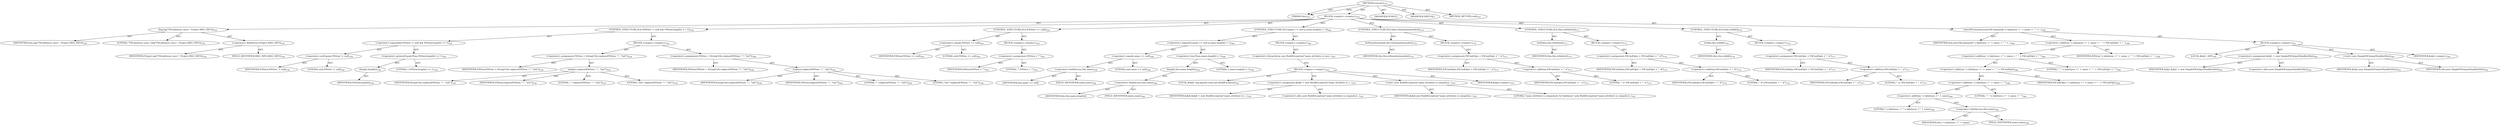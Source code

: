 digraph "execute" {  
"111669149703" [label = <(METHOD,execute)<SUB>155</SUB>> ]
"115964116996" [label = <(PARAM,this)<SUB>155</SUB>> ]
"25769803783" [label = <(BLOCK,&lt;empty&gt;,&lt;empty&gt;)<SUB>155</SUB>> ]
"30064771083" [label = <(log,log(&quot;P4Labelsync exec:&quot;, Project.MSG_INFO))<SUB>156</SUB>> ]
"68719476740" [label = <(IDENTIFIER,this,log(&quot;P4Labelsync exec:&quot;, Project.MSG_INFO))<SUB>156</SUB>> ]
"90194313216" [label = <(LITERAL,&quot;P4Labelsync exec:&quot;,log(&quot;P4Labelsync exec:&quot;, Project.MSG_INFO))<SUB>156</SUB>> ]
"30064771084" [label = <(&lt;operator&gt;.fieldAccess,Project.MSG_INFO)<SUB>156</SUB>> ]
"68719476753" [label = <(IDENTIFIER,Project,log(&quot;P4Labelsync exec:&quot;, Project.MSG_INFO))<SUB>156</SUB>> ]
"55834574855" [label = <(FIELD_IDENTIFIER,MSG_INFO,MSG_INFO)<SUB>156</SUB>> ]
"47244640256" [label = <(CONTROL_STRUCTURE,IF,if (P4View != null &amp;&amp; P4View.length() &gt;= 1))<SUB>158</SUB>> ]
"30064771085" [label = <(&lt;operator&gt;.logicalAnd,P4View != null &amp;&amp; P4View.length() &gt;= 1)<SUB>158</SUB>> ]
"30064771086" [label = <(&lt;operator&gt;.notEquals,P4View != null)<SUB>158</SUB>> ]
"68719476754" [label = <(IDENTIFIER,P4View,P4View != null)<SUB>158</SUB>> ]
"90194313217" [label = <(LITERAL,null,P4View != null)<SUB>158</SUB>> ]
"30064771087" [label = <(&lt;operator&gt;.greaterEqualsThan,P4View.length() &gt;= 1)<SUB>158</SUB>> ]
"30064771088" [label = <(length,length())<SUB>158</SUB>> ]
"68719476755" [label = <(IDENTIFIER,P4View,length())<SUB>158</SUB>> ]
"90194313218" [label = <(LITERAL,1,P4View.length() &gt;= 1)<SUB>158</SUB>> ]
"25769803784" [label = <(BLOCK,&lt;empty&gt;,&lt;empty&gt;)<SUB>158</SUB>> ]
"30064771089" [label = <(&lt;operator&gt;.assignment,P4View = StringUtils.replace(P4View, &quot;:&quot;, &quot;\n\t&quot;))<SUB>159</SUB>> ]
"68719476756" [label = <(IDENTIFIER,P4View,P4View = StringUtils.replace(P4View, &quot;:&quot;, &quot;\n\t&quot;))<SUB>159</SUB>> ]
"30064771090" [label = <(replace,replace(P4View, &quot;:&quot;, &quot;\n\t&quot;))<SUB>159</SUB>> ]
"68719476757" [label = <(IDENTIFIER,StringUtils,replace(P4View, &quot;:&quot;, &quot;\n\t&quot;))<SUB>159</SUB>> ]
"68719476758" [label = <(IDENTIFIER,P4View,replace(P4View, &quot;:&quot;, &quot;\n\t&quot;))<SUB>159</SUB>> ]
"90194313219" [label = <(LITERAL,&quot;:&quot;,replace(P4View, &quot;:&quot;, &quot;\n\t&quot;))<SUB>159</SUB>> ]
"90194313220" [label = <(LITERAL,&quot;\n\t&quot;,replace(P4View, &quot;:&quot;, &quot;\n\t&quot;))<SUB>159</SUB>> ]
"30064771091" [label = <(&lt;operator&gt;.assignment,P4View = StringUtils.replace(P4View, &quot;;&quot;, &quot;\n\t&quot;))<SUB>160</SUB>> ]
"68719476759" [label = <(IDENTIFIER,P4View,P4View = StringUtils.replace(P4View, &quot;;&quot;, &quot;\n\t&quot;))<SUB>160</SUB>> ]
"30064771092" [label = <(replace,replace(P4View, &quot;;&quot;, &quot;\n\t&quot;))<SUB>160</SUB>> ]
"68719476760" [label = <(IDENTIFIER,StringUtils,replace(P4View, &quot;;&quot;, &quot;\n\t&quot;))<SUB>160</SUB>> ]
"68719476761" [label = <(IDENTIFIER,P4View,replace(P4View, &quot;;&quot;, &quot;\n\t&quot;))<SUB>160</SUB>> ]
"90194313221" [label = <(LITERAL,&quot;;&quot;,replace(P4View, &quot;;&quot;, &quot;\n\t&quot;))<SUB>160</SUB>> ]
"90194313222" [label = <(LITERAL,&quot;\n\t&quot;,replace(P4View, &quot;;&quot;, &quot;\n\t&quot;))<SUB>160</SUB>> ]
"47244640257" [label = <(CONTROL_STRUCTURE,IF,if (P4View == null))<SUB>162</SUB>> ]
"30064771093" [label = <(&lt;operator&gt;.equals,P4View == null)<SUB>162</SUB>> ]
"68719476762" [label = <(IDENTIFIER,P4View,P4View == null)<SUB>162</SUB>> ]
"90194313223" [label = <(LITERAL,null,P4View == null)<SUB>162</SUB>> ]
"25769803785" [label = <(BLOCK,&lt;empty&gt;,&lt;empty&gt;)<SUB>162</SUB>> ]
"30064771094" [label = <(&lt;operator&gt;.assignment,P4View = &quot;&quot;)<SUB>163</SUB>> ]
"68719476763" [label = <(IDENTIFIER,P4View,P4View = &quot;&quot;)<SUB>163</SUB>> ]
"90194313224" [label = <(LITERAL,&quot;&quot;,P4View = &quot;&quot;)<SUB>163</SUB>> ]
"47244640258" [label = <(CONTROL_STRUCTURE,IF,if (name == null || name.length() &lt; 1))<SUB>166</SUB>> ]
"30064771095" [label = <(&lt;operator&gt;.logicalOr,name == null || name.length() &lt; 1)<SUB>166</SUB>> ]
"30064771096" [label = <(&lt;operator&gt;.equals,name == null)<SUB>166</SUB>> ]
"30064771097" [label = <(&lt;operator&gt;.fieldAccess,this.name)<SUB>166</SUB>> ]
"68719476764" [label = <(IDENTIFIER,this,name == null)> ]
"55834574856" [label = <(FIELD_IDENTIFIER,name,name)<SUB>166</SUB>> ]
"90194313225" [label = <(LITERAL,null,name == null)<SUB>166</SUB>> ]
"30064771098" [label = <(&lt;operator&gt;.lessThan,name.length() &lt; 1)<SUB>166</SUB>> ]
"30064771099" [label = <(length,this.name.length())<SUB>166</SUB>> ]
"30064771100" [label = <(&lt;operator&gt;.fieldAccess,this.name)<SUB>166</SUB>> ]
"68719476765" [label = <(IDENTIFIER,this,this.name.length())> ]
"55834574857" [label = <(FIELD_IDENTIFIER,name,name)<SUB>166</SUB>> ]
"90194313226" [label = <(LITERAL,1,name.length() &lt; 1)<SUB>166</SUB>> ]
"25769803786" [label = <(BLOCK,&lt;empty&gt;,&lt;empty&gt;)<SUB>166</SUB>> ]
"30064771101" [label = <(&lt;operator&gt;.throw,throw new BuildException(&quot;name attribute is com...)<SUB>167</SUB>> ]
"25769803787" [label = <(BLOCK,&lt;empty&gt;,&lt;empty&gt;)<SUB>167</SUB>> ]
"94489280512" [label = <(LOCAL,$obj0: org.apache.tools.ant.BuildException)<SUB>167</SUB>> ]
"30064771102" [label = <(&lt;operator&gt;.assignment,$obj0 = new BuildException(&quot;name attribute is c...)<SUB>167</SUB>> ]
"68719476766" [label = <(IDENTIFIER,$obj0,$obj0 = new BuildException(&quot;name attribute is c...)<SUB>167</SUB>> ]
"30064771103" [label = <(&lt;operator&gt;.alloc,new BuildException(&quot;name attribute is compulsor...)<SUB>167</SUB>> ]
"30064771104" [label = <(&lt;init&gt;,new BuildException(&quot;name attribute is compulsor...)<SUB>167</SUB>> ]
"68719476767" [label = <(IDENTIFIER,$obj0,new BuildException(&quot;name attribute is compulsor...)<SUB>167</SUB>> ]
"90194313227" [label = <(LITERAL,&quot;name attribute is compulsory for labelsync&quot;,new BuildException(&quot;name attribute is compulsor...)<SUB>167</SUB>> ]
"68719476768" [label = <(IDENTIFIER,$obj0,&lt;empty&gt;)<SUB>167</SUB>> ]
"47244640259" [label = <(CONTROL_STRUCTURE,IF,if (this.isSimulationmode()))<SUB>170</SUB>> ]
"30064771105" [label = <(isSimulationmode,this.isSimulationmode())<SUB>170</SUB>> ]
"68719476741" [label = <(IDENTIFIER,this,this.isSimulationmode())<SUB>170</SUB>> ]
"25769803788" [label = <(BLOCK,&lt;empty&gt;,&lt;empty&gt;)<SUB>170</SUB>> ]
"30064771106" [label = <(&lt;operator&gt;.assignment,P4CmdOpts = P4CmdOpts + &quot; -n&quot;)<SUB>171</SUB>> ]
"68719476769" [label = <(IDENTIFIER,P4CmdOpts,P4CmdOpts = P4CmdOpts + &quot; -n&quot;)<SUB>171</SUB>> ]
"30064771107" [label = <(&lt;operator&gt;.addition,P4CmdOpts + &quot; -n&quot;)<SUB>171</SUB>> ]
"68719476770" [label = <(IDENTIFIER,P4CmdOpts,P4CmdOpts + &quot; -n&quot;)<SUB>171</SUB>> ]
"90194313228" [label = <(LITERAL,&quot; -n&quot;,P4CmdOpts + &quot; -n&quot;)<SUB>171</SUB>> ]
"47244640260" [label = <(CONTROL_STRUCTURE,IF,if (this.isDelete()))<SUB>173</SUB>> ]
"30064771108" [label = <(isDelete,this.isDelete())<SUB>173</SUB>> ]
"68719476742" [label = <(IDENTIFIER,this,this.isDelete())<SUB>173</SUB>> ]
"25769803789" [label = <(BLOCK,&lt;empty&gt;,&lt;empty&gt;)<SUB>173</SUB>> ]
"30064771109" [label = <(&lt;operator&gt;.assignment,P4CmdOpts = P4CmdOpts + &quot; -d&quot;)<SUB>174</SUB>> ]
"68719476771" [label = <(IDENTIFIER,P4CmdOpts,P4CmdOpts = P4CmdOpts + &quot; -d&quot;)<SUB>174</SUB>> ]
"30064771110" [label = <(&lt;operator&gt;.addition,P4CmdOpts + &quot; -d&quot;)<SUB>174</SUB>> ]
"68719476772" [label = <(IDENTIFIER,P4CmdOpts,P4CmdOpts + &quot; -d&quot;)<SUB>174</SUB>> ]
"90194313229" [label = <(LITERAL,&quot; -d&quot;,P4CmdOpts + &quot; -d&quot;)<SUB>174</SUB>> ]
"47244640261" [label = <(CONTROL_STRUCTURE,IF,if (this.isAdd()))<SUB>176</SUB>> ]
"30064771111" [label = <(isAdd,this.isAdd())<SUB>176</SUB>> ]
"68719476743" [label = <(IDENTIFIER,this,this.isAdd())<SUB>176</SUB>> ]
"25769803790" [label = <(BLOCK,&lt;empty&gt;,&lt;empty&gt;)<SUB>176</SUB>> ]
"30064771112" [label = <(&lt;operator&gt;.assignment,P4CmdOpts = P4CmdOpts + &quot; -a&quot;)<SUB>177</SUB>> ]
"68719476773" [label = <(IDENTIFIER,P4CmdOpts,P4CmdOpts = P4CmdOpts + &quot; -a&quot;)<SUB>177</SUB>> ]
"30064771113" [label = <(&lt;operator&gt;.addition,P4CmdOpts + &quot; -a&quot;)<SUB>177</SUB>> ]
"68719476774" [label = <(IDENTIFIER,P4CmdOpts,P4CmdOpts + &quot; -a&quot;)<SUB>177</SUB>> ]
"90194313230" [label = <(LITERAL,&quot; -a&quot;,P4CmdOpts + &quot; -a&quot;)<SUB>177</SUB>> ]
"30064771114" [label = <(execP4Command,execP4Command(&quot;-s labelsync -l &quot; + name + &quot; &quot; +...)<SUB>180</SUB>> ]
"68719476745" [label = <(IDENTIFIER,this,execP4Command(&quot;-s labelsync -l &quot; + name + &quot; &quot; +...)<SUB>180</SUB>> ]
"30064771115" [label = <(&lt;operator&gt;.addition,&quot;-s labelsync -l &quot; + name + &quot; &quot; + P4CmdOpts + &quot;...)<SUB>180</SUB>> ]
"30064771116" [label = <(&lt;operator&gt;.addition,&quot;-s labelsync -l &quot; + name + &quot; &quot; + P4CmdOpts + &quot; &quot;)<SUB>180</SUB>> ]
"30064771117" [label = <(&lt;operator&gt;.addition,&quot;-s labelsync -l &quot; + name + &quot; &quot; + P4CmdOpts)<SUB>180</SUB>> ]
"30064771118" [label = <(&lt;operator&gt;.addition,&quot;-s labelsync -l &quot; + name + &quot; &quot;)<SUB>180</SUB>> ]
"30064771119" [label = <(&lt;operator&gt;.addition,&quot;-s labelsync -l &quot; + name)<SUB>180</SUB>> ]
"90194313231" [label = <(LITERAL,&quot;-s labelsync -l &quot;,&quot;-s labelsync -l &quot; + name)<SUB>180</SUB>> ]
"30064771120" [label = <(&lt;operator&gt;.fieldAccess,this.name)<SUB>180</SUB>> ]
"68719476775" [label = <(IDENTIFIER,this,&quot;-s labelsync -l &quot; + name)> ]
"55834574858" [label = <(FIELD_IDENTIFIER,name,name)<SUB>180</SUB>> ]
"90194313232" [label = <(LITERAL,&quot; &quot;,&quot;-s labelsync -l &quot; + name + &quot; &quot;)<SUB>180</SUB>> ]
"68719476776" [label = <(IDENTIFIER,P4CmdOpts,&quot;-s labelsync -l &quot; + name + &quot; &quot; + P4CmdOpts)<SUB>180</SUB>> ]
"90194313233" [label = <(LITERAL,&quot; &quot;,&quot;-s labelsync -l &quot; + name + &quot; &quot; + P4CmdOpts + &quot; &quot;)<SUB>180</SUB>> ]
"68719476777" [label = <(IDENTIFIER,P4View,&quot;-s labelsync -l &quot; + name + &quot; &quot; + P4CmdOpts + &quot;...)<SUB>180</SUB>> ]
"25769803791" [label = <(BLOCK,&lt;empty&gt;,&lt;empty&gt;)<SUB>181</SUB>> ]
"94489280513" [label = <(LOCAL,$obj1: ANY)<SUB>181</SUB>> ]
"30064771121" [label = <(&lt;operator&gt;.assignment,$obj1 = new SimpleP4OutputHandler(this))<SUB>181</SUB>> ]
"68719476778" [label = <(IDENTIFIER,$obj1,$obj1 = new SimpleP4OutputHandler(this))<SUB>181</SUB>> ]
"30064771122" [label = <(&lt;operator&gt;.alloc,new SimpleP4OutputHandler(this))<SUB>181</SUB>> ]
"30064771123" [label = <(&lt;init&gt;,new SimpleP4OutputHandler(this))<SUB>181</SUB>> ]
"68719476779" [label = <(IDENTIFIER,$obj1,new SimpleP4OutputHandler(this))<SUB>181</SUB>> ]
"68719476744" [label = <(IDENTIFIER,this,new SimpleP4OutputHandler(this))<SUB>181</SUB>> ]
"68719476780" [label = <(IDENTIFIER,$obj1,&lt;empty&gt;)<SUB>181</SUB>> ]
"133143986194" [label = <(MODIFIER,PUBLIC)> ]
"133143986195" [label = <(MODIFIER,VIRTUAL)> ]
"128849018887" [label = <(METHOD_RETURN,void)<SUB>155</SUB>> ]
  "111669149703" -> "115964116996"  [ label = "AST: "] 
  "111669149703" -> "25769803783"  [ label = "AST: "] 
  "111669149703" -> "133143986194"  [ label = "AST: "] 
  "111669149703" -> "133143986195"  [ label = "AST: "] 
  "111669149703" -> "128849018887"  [ label = "AST: "] 
  "25769803783" -> "30064771083"  [ label = "AST: "] 
  "25769803783" -> "47244640256"  [ label = "AST: "] 
  "25769803783" -> "47244640257"  [ label = "AST: "] 
  "25769803783" -> "47244640258"  [ label = "AST: "] 
  "25769803783" -> "47244640259"  [ label = "AST: "] 
  "25769803783" -> "47244640260"  [ label = "AST: "] 
  "25769803783" -> "47244640261"  [ label = "AST: "] 
  "25769803783" -> "30064771114"  [ label = "AST: "] 
  "30064771083" -> "68719476740"  [ label = "AST: "] 
  "30064771083" -> "90194313216"  [ label = "AST: "] 
  "30064771083" -> "30064771084"  [ label = "AST: "] 
  "30064771084" -> "68719476753"  [ label = "AST: "] 
  "30064771084" -> "55834574855"  [ label = "AST: "] 
  "47244640256" -> "30064771085"  [ label = "AST: "] 
  "47244640256" -> "25769803784"  [ label = "AST: "] 
  "30064771085" -> "30064771086"  [ label = "AST: "] 
  "30064771085" -> "30064771087"  [ label = "AST: "] 
  "30064771086" -> "68719476754"  [ label = "AST: "] 
  "30064771086" -> "90194313217"  [ label = "AST: "] 
  "30064771087" -> "30064771088"  [ label = "AST: "] 
  "30064771087" -> "90194313218"  [ label = "AST: "] 
  "30064771088" -> "68719476755"  [ label = "AST: "] 
  "25769803784" -> "30064771089"  [ label = "AST: "] 
  "25769803784" -> "30064771091"  [ label = "AST: "] 
  "30064771089" -> "68719476756"  [ label = "AST: "] 
  "30064771089" -> "30064771090"  [ label = "AST: "] 
  "30064771090" -> "68719476757"  [ label = "AST: "] 
  "30064771090" -> "68719476758"  [ label = "AST: "] 
  "30064771090" -> "90194313219"  [ label = "AST: "] 
  "30064771090" -> "90194313220"  [ label = "AST: "] 
  "30064771091" -> "68719476759"  [ label = "AST: "] 
  "30064771091" -> "30064771092"  [ label = "AST: "] 
  "30064771092" -> "68719476760"  [ label = "AST: "] 
  "30064771092" -> "68719476761"  [ label = "AST: "] 
  "30064771092" -> "90194313221"  [ label = "AST: "] 
  "30064771092" -> "90194313222"  [ label = "AST: "] 
  "47244640257" -> "30064771093"  [ label = "AST: "] 
  "47244640257" -> "25769803785"  [ label = "AST: "] 
  "30064771093" -> "68719476762"  [ label = "AST: "] 
  "30064771093" -> "90194313223"  [ label = "AST: "] 
  "25769803785" -> "30064771094"  [ label = "AST: "] 
  "30064771094" -> "68719476763"  [ label = "AST: "] 
  "30064771094" -> "90194313224"  [ label = "AST: "] 
  "47244640258" -> "30064771095"  [ label = "AST: "] 
  "47244640258" -> "25769803786"  [ label = "AST: "] 
  "30064771095" -> "30064771096"  [ label = "AST: "] 
  "30064771095" -> "30064771098"  [ label = "AST: "] 
  "30064771096" -> "30064771097"  [ label = "AST: "] 
  "30064771096" -> "90194313225"  [ label = "AST: "] 
  "30064771097" -> "68719476764"  [ label = "AST: "] 
  "30064771097" -> "55834574856"  [ label = "AST: "] 
  "30064771098" -> "30064771099"  [ label = "AST: "] 
  "30064771098" -> "90194313226"  [ label = "AST: "] 
  "30064771099" -> "30064771100"  [ label = "AST: "] 
  "30064771100" -> "68719476765"  [ label = "AST: "] 
  "30064771100" -> "55834574857"  [ label = "AST: "] 
  "25769803786" -> "30064771101"  [ label = "AST: "] 
  "30064771101" -> "25769803787"  [ label = "AST: "] 
  "25769803787" -> "94489280512"  [ label = "AST: "] 
  "25769803787" -> "30064771102"  [ label = "AST: "] 
  "25769803787" -> "30064771104"  [ label = "AST: "] 
  "25769803787" -> "68719476768"  [ label = "AST: "] 
  "30064771102" -> "68719476766"  [ label = "AST: "] 
  "30064771102" -> "30064771103"  [ label = "AST: "] 
  "30064771104" -> "68719476767"  [ label = "AST: "] 
  "30064771104" -> "90194313227"  [ label = "AST: "] 
  "47244640259" -> "30064771105"  [ label = "AST: "] 
  "47244640259" -> "25769803788"  [ label = "AST: "] 
  "30064771105" -> "68719476741"  [ label = "AST: "] 
  "25769803788" -> "30064771106"  [ label = "AST: "] 
  "30064771106" -> "68719476769"  [ label = "AST: "] 
  "30064771106" -> "30064771107"  [ label = "AST: "] 
  "30064771107" -> "68719476770"  [ label = "AST: "] 
  "30064771107" -> "90194313228"  [ label = "AST: "] 
  "47244640260" -> "30064771108"  [ label = "AST: "] 
  "47244640260" -> "25769803789"  [ label = "AST: "] 
  "30064771108" -> "68719476742"  [ label = "AST: "] 
  "25769803789" -> "30064771109"  [ label = "AST: "] 
  "30064771109" -> "68719476771"  [ label = "AST: "] 
  "30064771109" -> "30064771110"  [ label = "AST: "] 
  "30064771110" -> "68719476772"  [ label = "AST: "] 
  "30064771110" -> "90194313229"  [ label = "AST: "] 
  "47244640261" -> "30064771111"  [ label = "AST: "] 
  "47244640261" -> "25769803790"  [ label = "AST: "] 
  "30064771111" -> "68719476743"  [ label = "AST: "] 
  "25769803790" -> "30064771112"  [ label = "AST: "] 
  "30064771112" -> "68719476773"  [ label = "AST: "] 
  "30064771112" -> "30064771113"  [ label = "AST: "] 
  "30064771113" -> "68719476774"  [ label = "AST: "] 
  "30064771113" -> "90194313230"  [ label = "AST: "] 
  "30064771114" -> "68719476745"  [ label = "AST: "] 
  "30064771114" -> "30064771115"  [ label = "AST: "] 
  "30064771114" -> "25769803791"  [ label = "AST: "] 
  "30064771115" -> "30064771116"  [ label = "AST: "] 
  "30064771115" -> "68719476777"  [ label = "AST: "] 
  "30064771116" -> "30064771117"  [ label = "AST: "] 
  "30064771116" -> "90194313233"  [ label = "AST: "] 
  "30064771117" -> "30064771118"  [ label = "AST: "] 
  "30064771117" -> "68719476776"  [ label = "AST: "] 
  "30064771118" -> "30064771119"  [ label = "AST: "] 
  "30064771118" -> "90194313232"  [ label = "AST: "] 
  "30064771119" -> "90194313231"  [ label = "AST: "] 
  "30064771119" -> "30064771120"  [ label = "AST: "] 
  "30064771120" -> "68719476775"  [ label = "AST: "] 
  "30064771120" -> "55834574858"  [ label = "AST: "] 
  "25769803791" -> "94489280513"  [ label = "AST: "] 
  "25769803791" -> "30064771121"  [ label = "AST: "] 
  "25769803791" -> "30064771123"  [ label = "AST: "] 
  "25769803791" -> "68719476780"  [ label = "AST: "] 
  "30064771121" -> "68719476778"  [ label = "AST: "] 
  "30064771121" -> "30064771122"  [ label = "AST: "] 
  "30064771123" -> "68719476779"  [ label = "AST: "] 
  "30064771123" -> "68719476744"  [ label = "AST: "] 
  "111669149703" -> "115964116996"  [ label = "DDG: "] 
}
